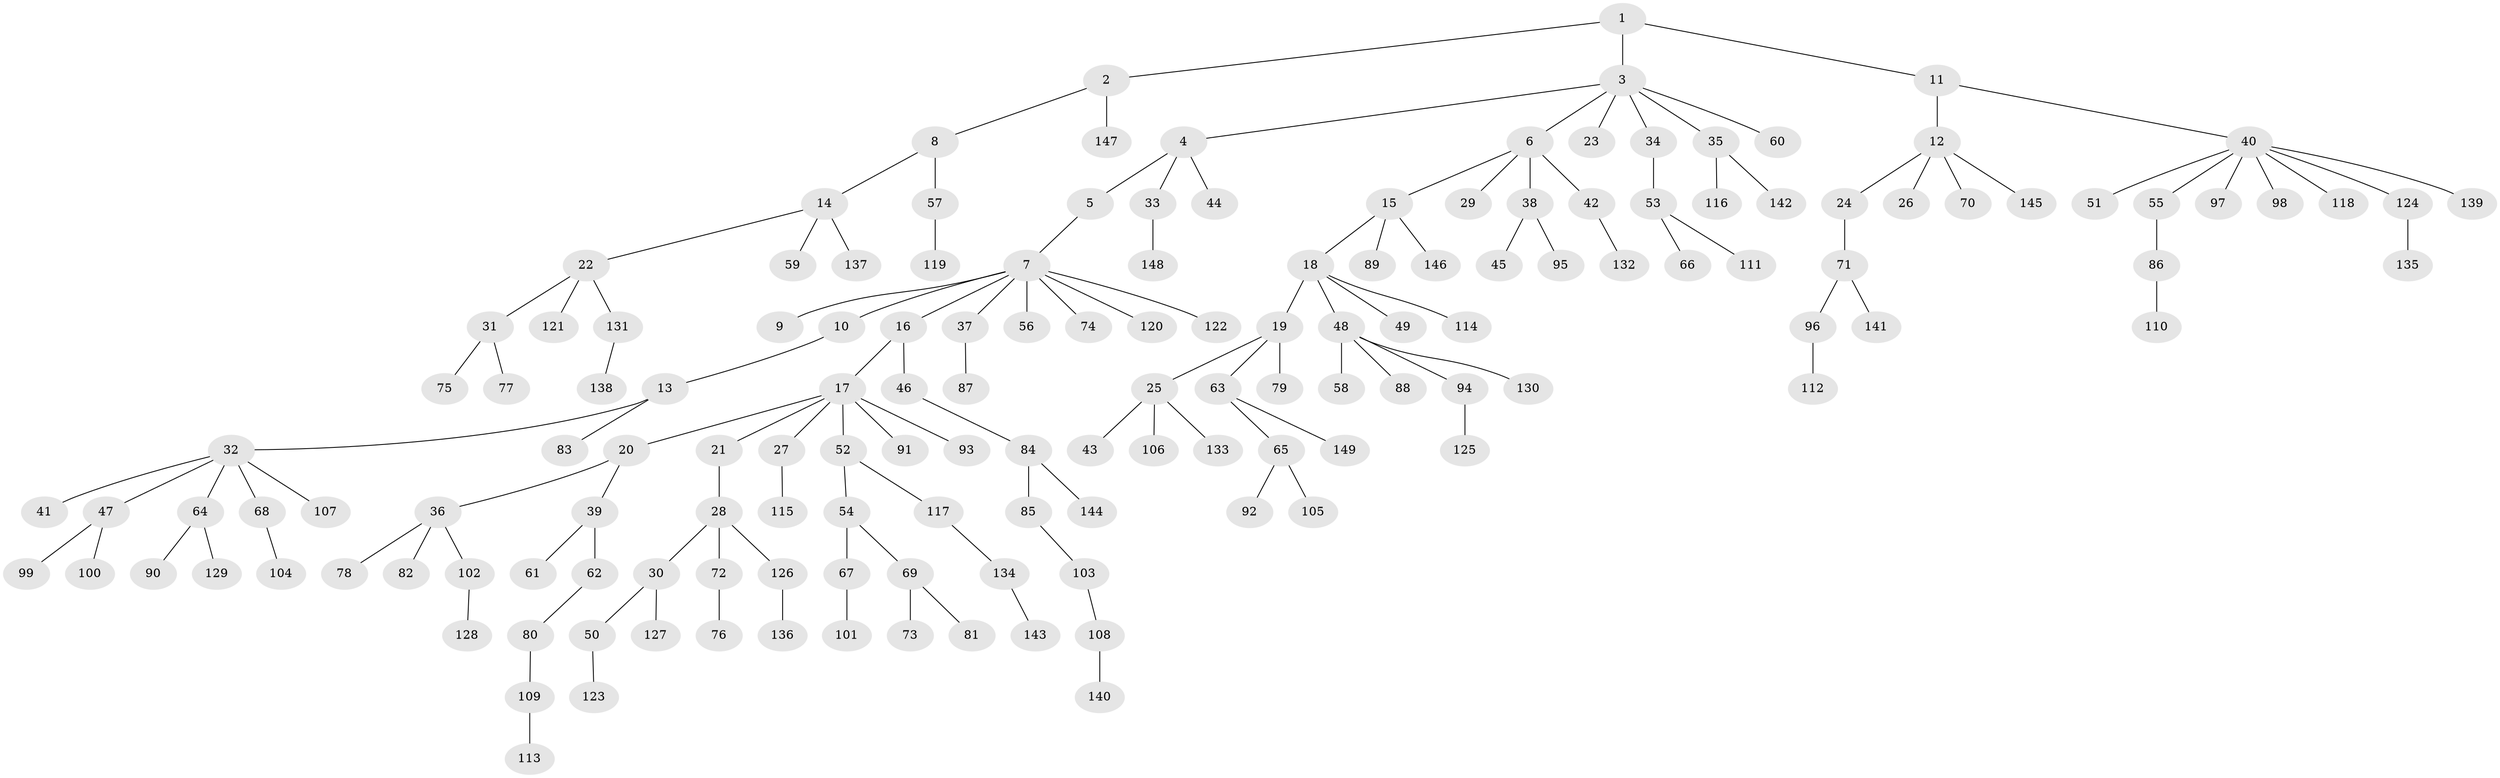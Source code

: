 // Generated by graph-tools (version 1.1) at 2025/36/03/09/25 02:36:37]
// undirected, 149 vertices, 148 edges
graph export_dot {
graph [start="1"]
  node [color=gray90,style=filled];
  1;
  2;
  3;
  4;
  5;
  6;
  7;
  8;
  9;
  10;
  11;
  12;
  13;
  14;
  15;
  16;
  17;
  18;
  19;
  20;
  21;
  22;
  23;
  24;
  25;
  26;
  27;
  28;
  29;
  30;
  31;
  32;
  33;
  34;
  35;
  36;
  37;
  38;
  39;
  40;
  41;
  42;
  43;
  44;
  45;
  46;
  47;
  48;
  49;
  50;
  51;
  52;
  53;
  54;
  55;
  56;
  57;
  58;
  59;
  60;
  61;
  62;
  63;
  64;
  65;
  66;
  67;
  68;
  69;
  70;
  71;
  72;
  73;
  74;
  75;
  76;
  77;
  78;
  79;
  80;
  81;
  82;
  83;
  84;
  85;
  86;
  87;
  88;
  89;
  90;
  91;
  92;
  93;
  94;
  95;
  96;
  97;
  98;
  99;
  100;
  101;
  102;
  103;
  104;
  105;
  106;
  107;
  108;
  109;
  110;
  111;
  112;
  113;
  114;
  115;
  116;
  117;
  118;
  119;
  120;
  121;
  122;
  123;
  124;
  125;
  126;
  127;
  128;
  129;
  130;
  131;
  132;
  133;
  134;
  135;
  136;
  137;
  138;
  139;
  140;
  141;
  142;
  143;
  144;
  145;
  146;
  147;
  148;
  149;
  1 -- 2;
  1 -- 3;
  1 -- 11;
  2 -- 8;
  2 -- 147;
  3 -- 4;
  3 -- 6;
  3 -- 23;
  3 -- 34;
  3 -- 35;
  3 -- 60;
  4 -- 5;
  4 -- 33;
  4 -- 44;
  5 -- 7;
  6 -- 15;
  6 -- 29;
  6 -- 38;
  6 -- 42;
  7 -- 9;
  7 -- 10;
  7 -- 16;
  7 -- 37;
  7 -- 56;
  7 -- 74;
  7 -- 120;
  7 -- 122;
  8 -- 14;
  8 -- 57;
  10 -- 13;
  11 -- 12;
  11 -- 40;
  12 -- 24;
  12 -- 26;
  12 -- 70;
  12 -- 145;
  13 -- 32;
  13 -- 83;
  14 -- 22;
  14 -- 59;
  14 -- 137;
  15 -- 18;
  15 -- 89;
  15 -- 146;
  16 -- 17;
  16 -- 46;
  17 -- 20;
  17 -- 21;
  17 -- 27;
  17 -- 52;
  17 -- 91;
  17 -- 93;
  18 -- 19;
  18 -- 48;
  18 -- 49;
  18 -- 114;
  19 -- 25;
  19 -- 63;
  19 -- 79;
  20 -- 36;
  20 -- 39;
  21 -- 28;
  22 -- 31;
  22 -- 121;
  22 -- 131;
  24 -- 71;
  25 -- 43;
  25 -- 106;
  25 -- 133;
  27 -- 115;
  28 -- 30;
  28 -- 72;
  28 -- 126;
  30 -- 50;
  30 -- 127;
  31 -- 75;
  31 -- 77;
  32 -- 41;
  32 -- 47;
  32 -- 64;
  32 -- 68;
  32 -- 107;
  33 -- 148;
  34 -- 53;
  35 -- 116;
  35 -- 142;
  36 -- 78;
  36 -- 82;
  36 -- 102;
  37 -- 87;
  38 -- 45;
  38 -- 95;
  39 -- 61;
  39 -- 62;
  40 -- 51;
  40 -- 55;
  40 -- 97;
  40 -- 98;
  40 -- 118;
  40 -- 124;
  40 -- 139;
  42 -- 132;
  46 -- 84;
  47 -- 99;
  47 -- 100;
  48 -- 58;
  48 -- 88;
  48 -- 94;
  48 -- 130;
  50 -- 123;
  52 -- 54;
  52 -- 117;
  53 -- 66;
  53 -- 111;
  54 -- 67;
  54 -- 69;
  55 -- 86;
  57 -- 119;
  62 -- 80;
  63 -- 65;
  63 -- 149;
  64 -- 90;
  64 -- 129;
  65 -- 92;
  65 -- 105;
  67 -- 101;
  68 -- 104;
  69 -- 73;
  69 -- 81;
  71 -- 96;
  71 -- 141;
  72 -- 76;
  80 -- 109;
  84 -- 85;
  84 -- 144;
  85 -- 103;
  86 -- 110;
  94 -- 125;
  96 -- 112;
  102 -- 128;
  103 -- 108;
  108 -- 140;
  109 -- 113;
  117 -- 134;
  124 -- 135;
  126 -- 136;
  131 -- 138;
  134 -- 143;
}
